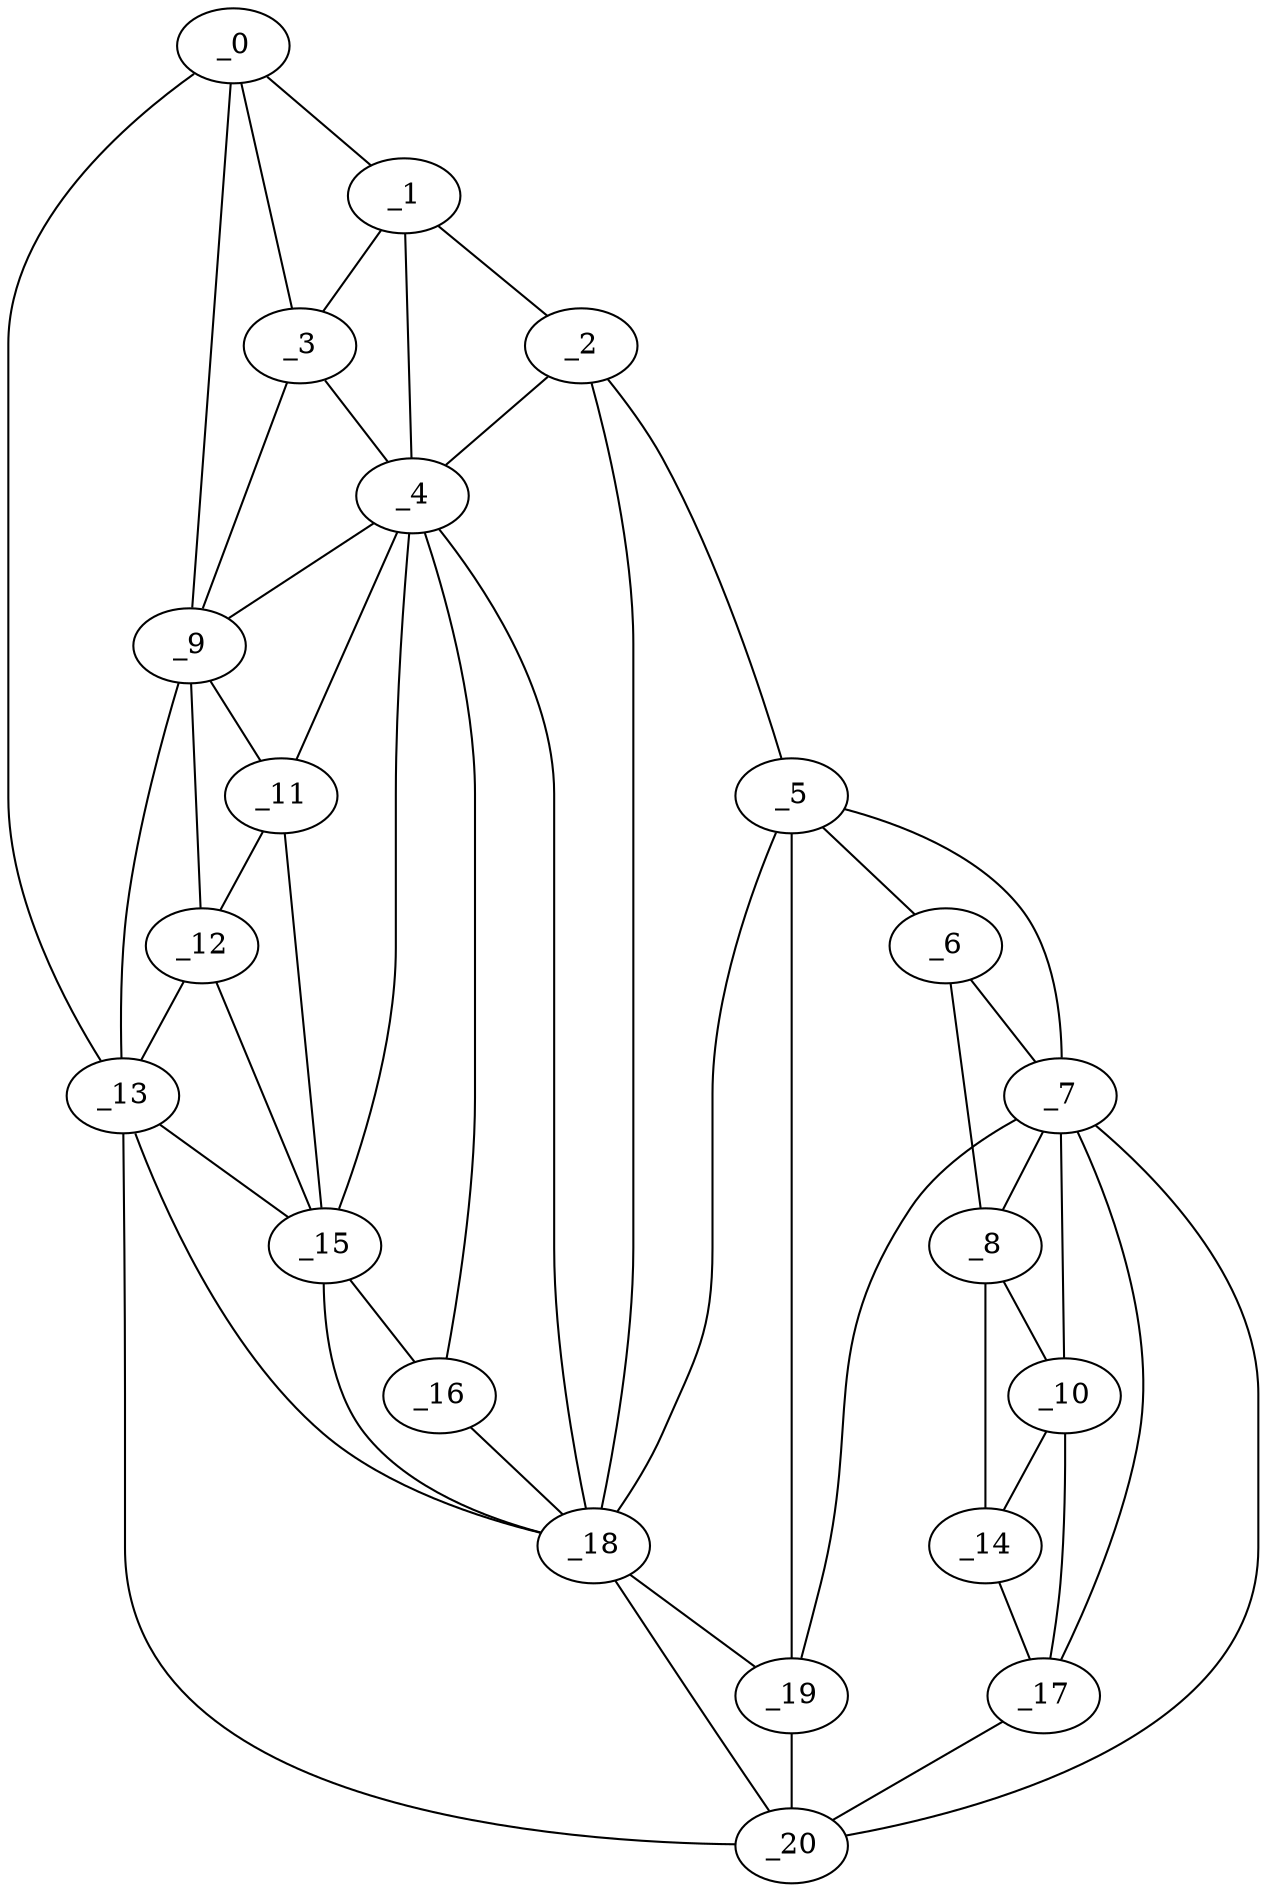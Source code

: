 graph "obj14__240.gxl" {
	_0	 [x=35,
		y=119];
	_1	 [x=38,
		y=77];
	_0 -- _1	 [valence=1];
	_3	 [x=41,
		y=87];
	_0 -- _3	 [valence=2];
	_9	 [x=79,
		y=110];
	_0 -- _9	 [valence=1];
	_13	 [x=89,
		y=122];
	_0 -- _13	 [valence=1];
	_2	 [x=40,
		y=61];
	_1 -- _2	 [valence=1];
	_1 -- _3	 [valence=2];
	_4	 [x=43,
		y=84];
	_1 -- _4	 [valence=2];
	_2 -- _4	 [valence=1];
	_5	 [x=44,
		y=48];
	_2 -- _5	 [valence=1];
	_18	 [x=96,
		y=69];
	_2 -- _18	 [valence=2];
	_3 -- _4	 [valence=2];
	_3 -- _9	 [valence=2];
	_4 -- _9	 [valence=2];
	_11	 [x=86,
		y=104];
	_4 -- _11	 [valence=2];
	_15	 [x=91,
		y=94];
	_4 -- _15	 [valence=1];
	_16	 [x=92,
		y=84];
	_4 -- _16	 [valence=2];
	_4 -- _18	 [valence=2];
	_6	 [x=56,
		y=24];
	_5 -- _6	 [valence=1];
	_7	 [x=69,
		y=23];
	_5 -- _7	 [valence=2];
	_5 -- _18	 [valence=2];
	_19	 [x=99,
		y=51];
	_5 -- _19	 [valence=2];
	_6 -- _7	 [valence=2];
	_8	 [x=72,
		y=3];
	_6 -- _8	 [valence=1];
	_7 -- _8	 [valence=1];
	_10	 [x=80,
		y=14];
	_7 -- _10	 [valence=2];
	_17	 [x=94,
		y=22];
	_7 -- _17	 [valence=1];
	_7 -- _19	 [valence=1];
	_20	 [x=101,
		y=42];
	_7 -- _20	 [valence=2];
	_8 -- _10	 [valence=2];
	_14	 [x=90,
		y=15];
	_8 -- _14	 [valence=1];
	_9 -- _11	 [valence=2];
	_12	 [x=89,
		y=111];
	_9 -- _12	 [valence=2];
	_9 -- _13	 [valence=1];
	_10 -- _14	 [valence=2];
	_10 -- _17	 [valence=2];
	_11 -- _12	 [valence=2];
	_11 -- _15	 [valence=2];
	_12 -- _13	 [valence=1];
	_12 -- _15	 [valence=1];
	_13 -- _15	 [valence=2];
	_13 -- _18	 [valence=1];
	_13 -- _20	 [valence=1];
	_14 -- _17	 [valence=1];
	_15 -- _16	 [valence=2];
	_15 -- _18	 [valence=2];
	_16 -- _18	 [valence=1];
	_17 -- _20	 [valence=1];
	_18 -- _19	 [valence=1];
	_18 -- _20	 [valence=1];
	_19 -- _20	 [valence=2];
}
